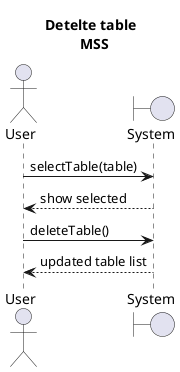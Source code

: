 @startuml
title Detelte table \n MSS
Actor User
Boundary System
User -> System: selectTable(table)
System --> User: show selected
User -> System: deleteTable()
System --> User: updated table list



@enduml